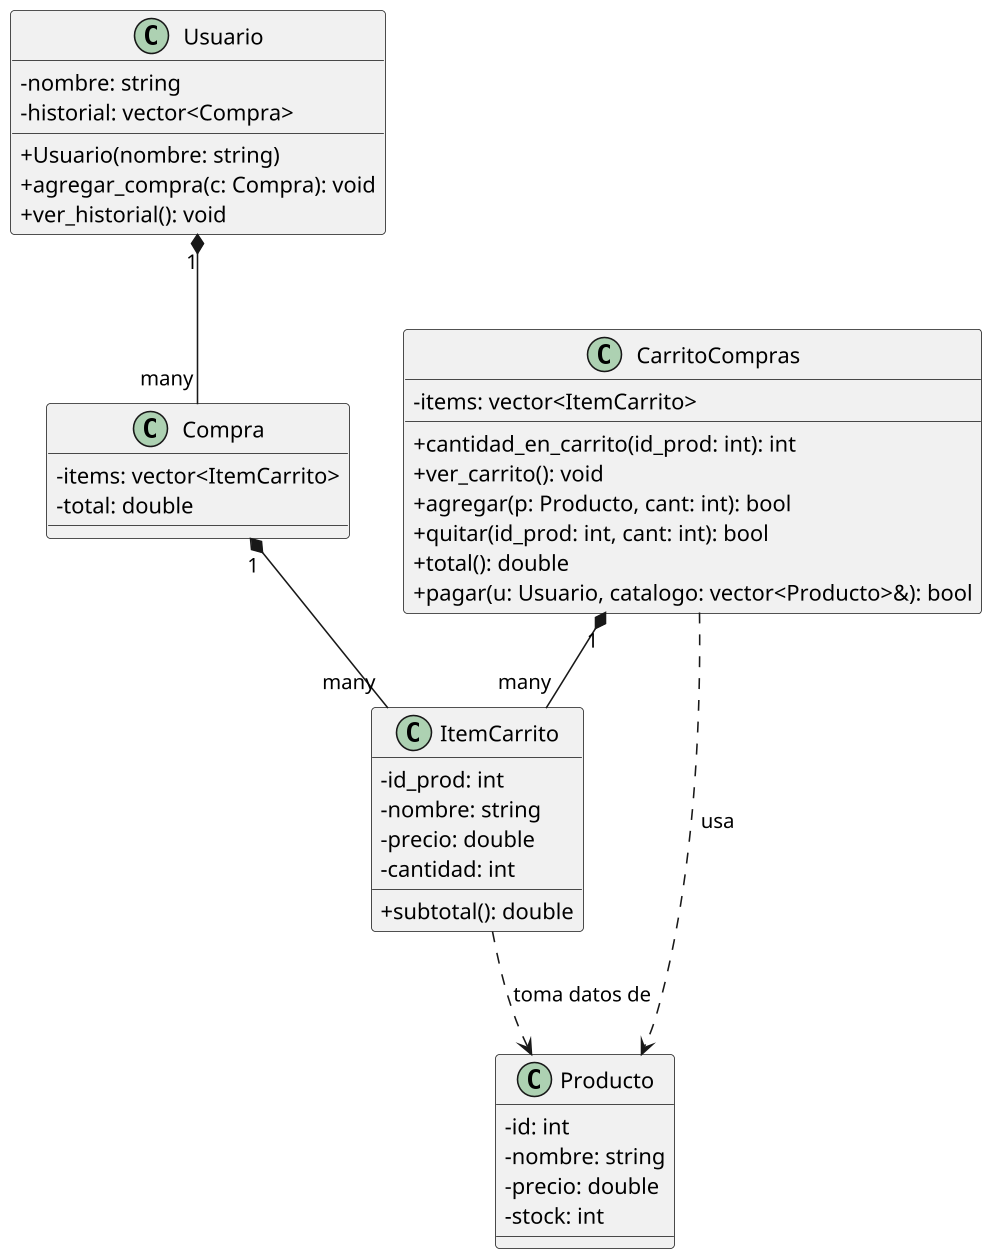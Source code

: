 @startuml
skinparam classAttributeIconSize 0
skinparam dpi 150

class Producto {
  - id: int
  - nombre: string
  - precio: double
  - stock: int
}

class ItemCarrito {
  - id_prod: int
  - nombre: string
  - precio: double
  - cantidad: int
  + subtotal(): double
}

class Compra {
  - items: vector<ItemCarrito>
  - total: double
}

class Usuario {
  - nombre: string
  - historial: vector<Compra>
  + Usuario(nombre: string)
  + agregar_compra(c: Compra): void
  + ver_historial(): void
}

class CarritoCompras {
  - items: vector<ItemCarrito>
  + cantidad_en_carrito(id_prod: int): int
  + ver_carrito(): void
  + agregar(p: Producto, cant: int): bool
  + quitar(id_prod: int, cant: int): bool
  + total(): double
  + pagar(u: Usuario, catalogo: vector<Producto>&): bool
}

CarritoCompras "1" *-- "many" ItemCarrito
Compra         "1" *-- "many" ItemCarrito
Usuario        "1" *-- "many" Compra
ItemCarrito ..> Producto : toma datos de
CarritoCompras ..> Producto : usa
@enduml
